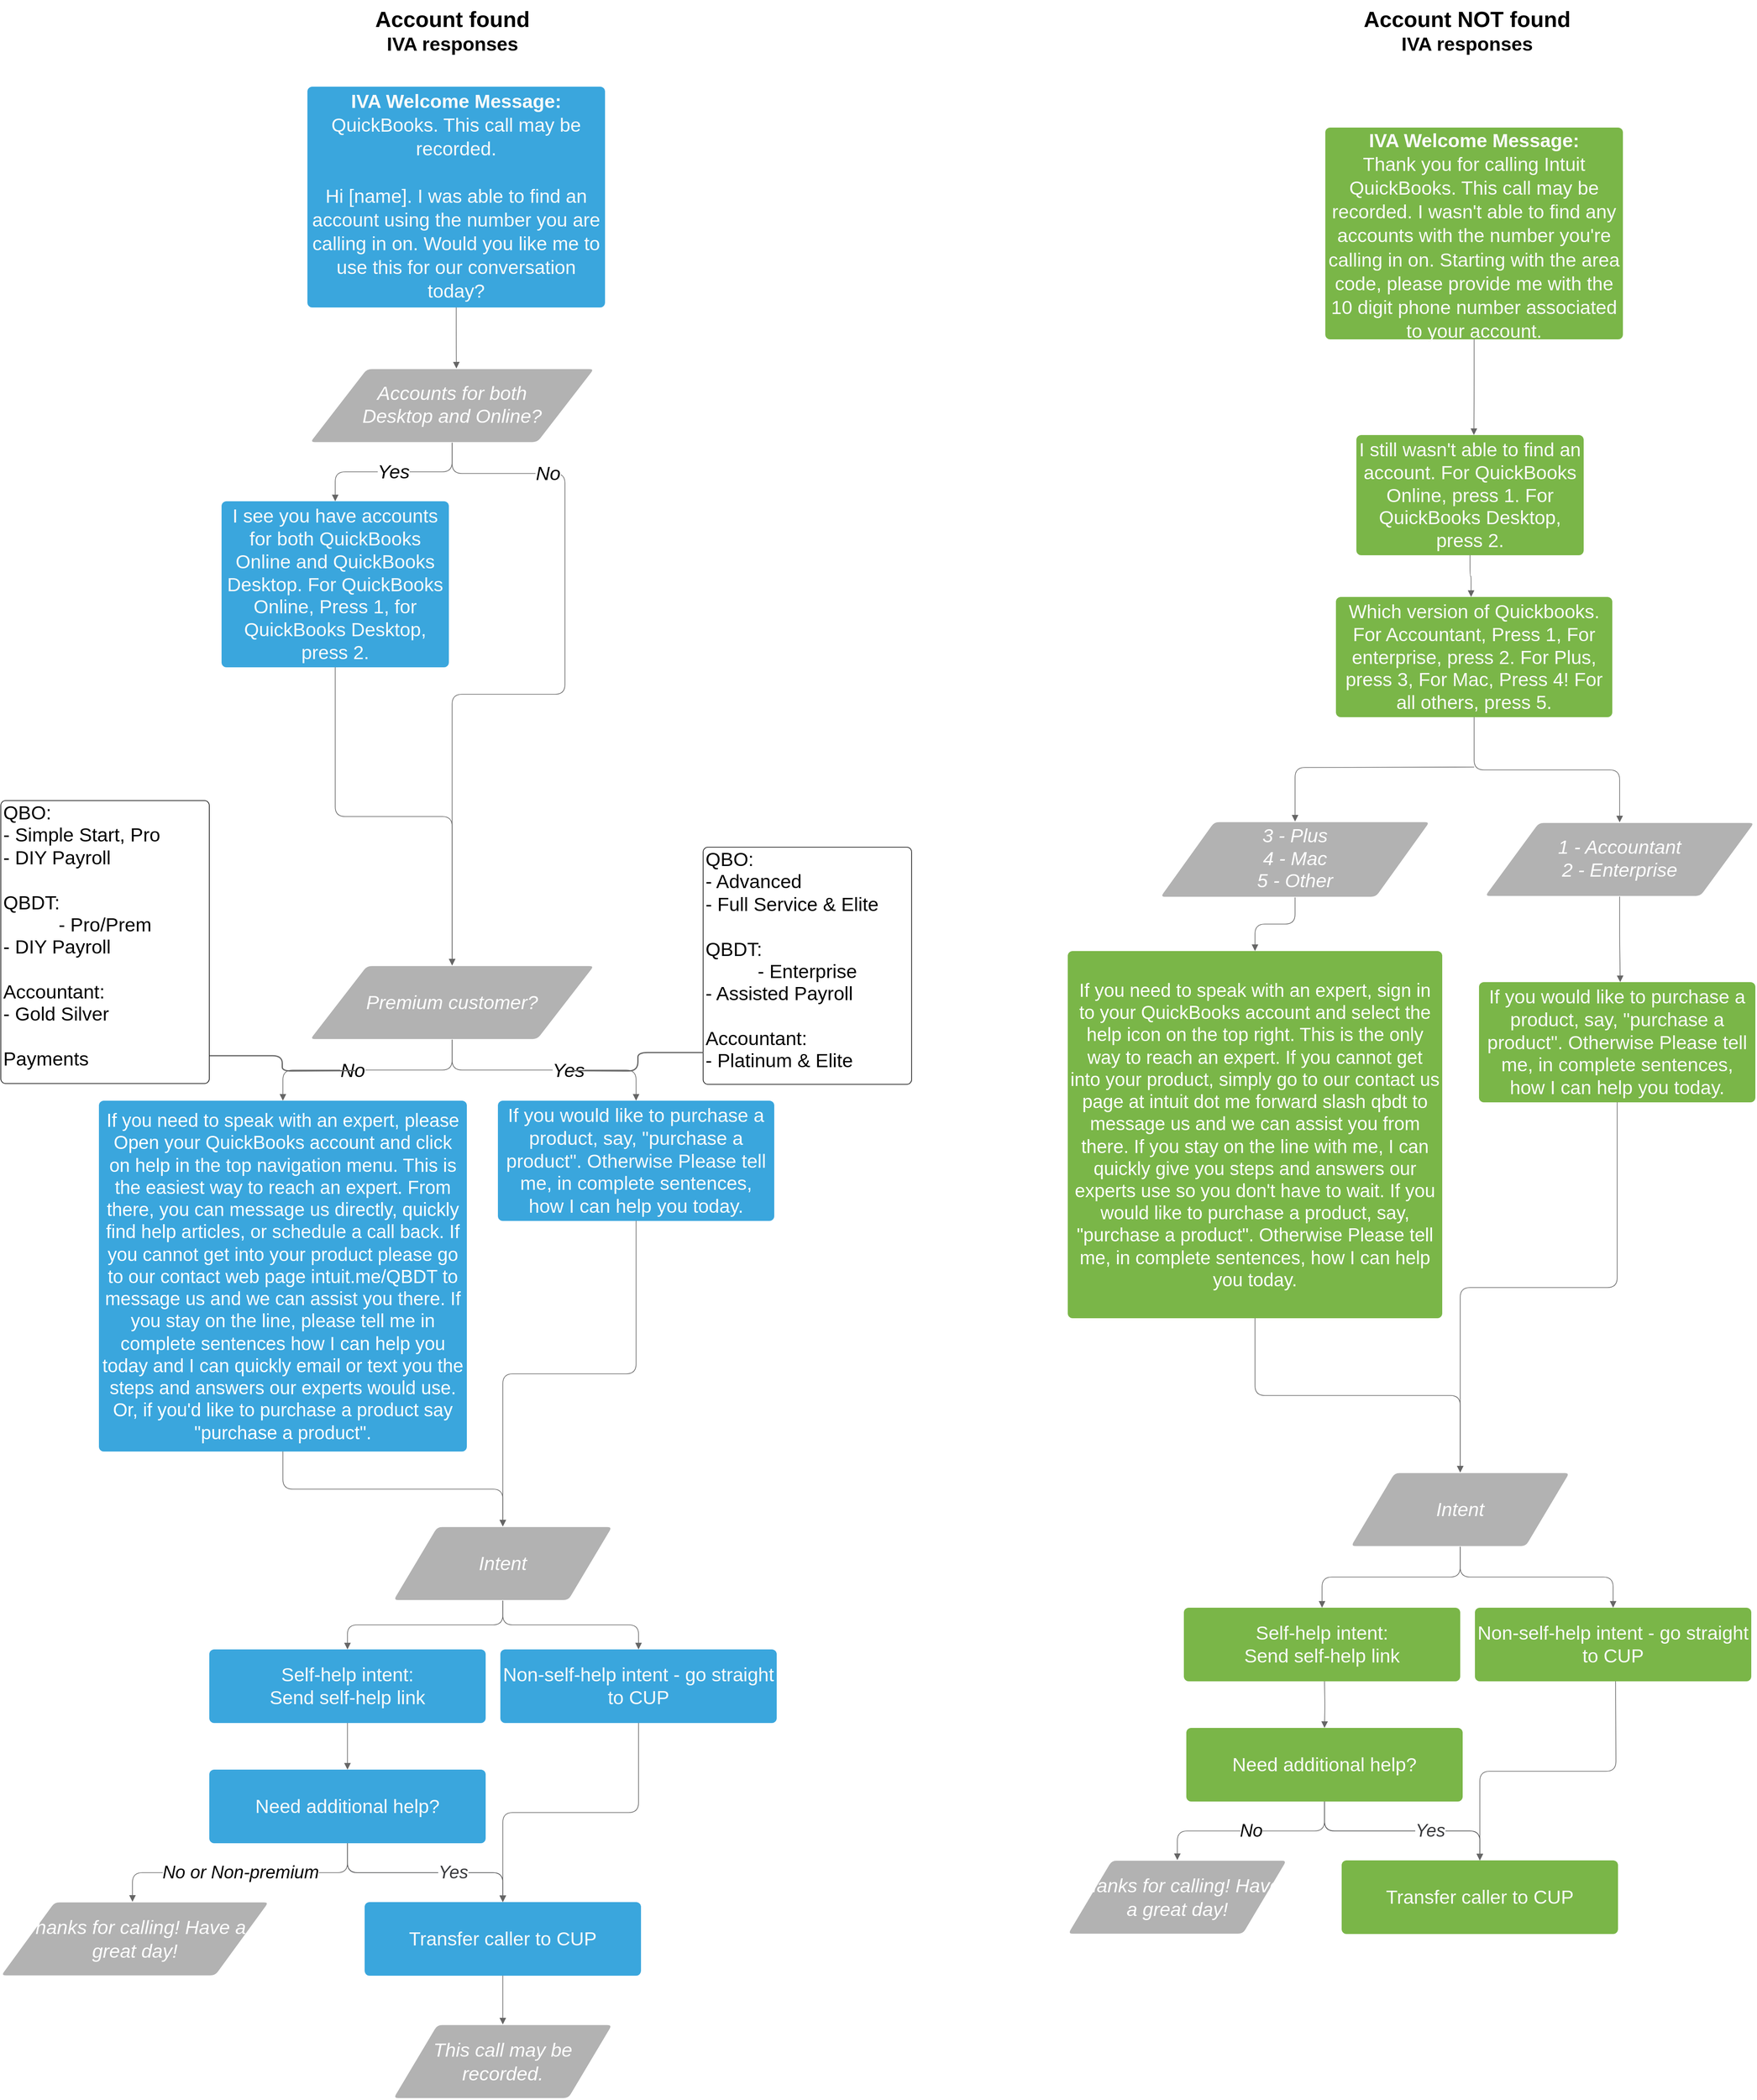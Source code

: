 <mxfile version="15.1.4" type="github"><diagram id="nC4PoXaqUU_ZAjyy-VTz" name="Page-1"><mxGraphModel dx="4074" dy="2269" grid="1" gridSize="10" guides="1" tooltips="1" connect="1" arrows="1" fold="1" page="1" pageScale="1" pageWidth="850" pageHeight="1100" math="0" shadow="0"><root><mxCell id="0"/><mxCell id="1" parent="0"/><UserObject label="I see you have accounts for both QuickBooks Online and QuickBooks Desktop. For QuickBooks Online, Press 1, for QuickBooks Desktop, press 2." lucidchartObjectId="_gwotOzvA4Bm" id="5Nj3en-6m7yCeoDkW91v-1"><mxCell style="html=1;overflow=block;blockSpacing=1;whiteSpace=wrap;;whiteSpace=wrap;fontSize=23.3;fontColor=#fafafa;spacing=3.8;strokeOpacity=0;fillOpacity=100;rounded=1;absoluteArcSize=1;arcSize=12;fillColor=#3aa6dd;strokeWidth=0.8;" vertex="1" parent="1"><mxGeometry x="420" y="762" width="278" height="203" as="geometry"/></mxCell></UserObject><UserObject label="&lt;div style=&quot;display: flex; justify-content: center; text-align: center; align-items: baseline; font-size: 0; line-height: 1.25;margin-top: -2px;&quot;&gt;&lt;span&gt;&lt;span style=&quot;font-size:23.3px;color:#fafafa;&quot;&gt; &lt;/span&gt;&lt;span style=&quot;font-size:23.3px;color:#fafafa;font-weight: bold;&quot;&gt;IVA Welcome Message:&lt;/span&gt;&lt;span style=&quot;font-size:23.3px;color:#fafafa;&quot;&gt;&#10;QuickBooks. This call may be recorded. &#10;&#10;Hi [name]. I was able to find an account using the number you are calling in on. Would you like me to use this for our conversation today?&lt;/span&gt;&lt;/span&gt;&lt;/div&gt;" lucidchartObjectId="tE0XsKukfQpD" id="5Nj3en-6m7yCeoDkW91v-2"><mxCell style="html=1;overflow=block;blockSpacing=1;whiteSpace=wrap;;whiteSpace=wrap;fontSize=13;spacing=3.8;strokeOpacity=0;fillOpacity=100;rounded=1;absoluteArcSize=1;arcSize=12;fillColor=#3aa6dd;strokeWidth=0.8;" vertex="1" parent="1"><mxGeometry x="525" y="255" width="364" height="270" as="geometry"/></mxCell></UserObject><UserObject label="If you need to speak with an expert, please Open your QuickBooks account and click on help in the top navigation menu.  This is the easiest way to reach an expert. From there, you can message us directly, quickly find help articles, or schedule a call back.   If you cannot get into your product please go to our contact web page intuit.me/QBDT to message us and we can assist you there.  If you stay on the line, please tell me in complete sentences how I can help you today and I can quickly email or text you the steps and answers our experts would use.  Or, if you'd like to purchase a product say &quot;purchase a product&quot;." lucidchartObjectId="uUgmC6agBV2l" id="5Nj3en-6m7yCeoDkW91v-3"><mxCell style="html=1;overflow=block;blockSpacing=1;whiteSpace=wrap;;whiteSpace=wrap;fontSize=22.7;fontColor=#ffffff;spacing=3.8;strokeOpacity=0;fillOpacity=100;rounded=1;absoluteArcSize=1;arcSize=12;fillColor=#3aa6dd;strokeWidth=0.8;" vertex="1" parent="1"><mxGeometry x="270" y="1495" width="450" height="429" as="geometry"/></mxCell></UserObject><UserObject label="If you would like to purchase a product, say, &quot;purchase a product&quot;. Otherwise Please tell me, in complete sentences, how I can help you today." lucidchartObjectId="vVgmFcfvWiSJ" id="5Nj3en-6m7yCeoDkW91v-4"><mxCell style="html=1;overflow=block;blockSpacing=1;whiteSpace=wrap;;whiteSpace=wrap;fontSize=23.3;fontColor=#fafafa;spacing=3.8;strokeOpacity=0;fillOpacity=100;rounded=1;absoluteArcSize=1;arcSize=12;fillColor=#3aa6dd;strokeWidth=0.8;" vertex="1" parent="1"><mxGeometry x="758" y="1495" width="338" height="147" as="geometry"/></mxCell></UserObject><UserObject label="Premium customer?" lucidchartObjectId="WXgmjwme7yRA" id="5Nj3en-6m7yCeoDkW91v-5"><mxCell style="html=1;overflow=block;blockSpacing=1;whiteSpace=wrap;shape=parallelogram;perimeter=parallelogramPerimeter;anchorPointDirection=0;whiteSpace=wrap;fontSize=23.5;fontColor=#ffffff;fontStyle=2;align=center;spacing=3.8;strokeColor=#ffffff;strokeOpacity=100;fillOpacity=100;rounded=1;absoluteArcSize=1;arcSize=12;fillColor=#b2b2b2;strokeWidth=0.8;" vertex="1" parent="1"><mxGeometry x="528" y="1330" width="348" height="90" as="geometry"/></mxCell></UserObject><UserObject label="&lt;div style=&quot;display: flex; justify-content: center; text-align: center; align-items: baseline; font-size: 0; line-height: 1.25;margin-top: -2px;&quot;&gt;&lt;span&gt;&lt;span style=&quot;font-size:26.8px;color:#000000;font-weight: bold;&quot;&gt;Account found&lt;/span&gt;&lt;span style=&quot;font-size:23.5px;color:#000000;font-weight: bold;&quot;&gt;&#10;&lt;/span&gt;&lt;/span&gt;&lt;/div&gt;&lt;div style=&quot;display: flex; justify-content: center; text-align: center; align-items: baseline; font-size: 0; line-height: 1.25;margin-top: -2px;&quot;&gt;&lt;span&gt;&lt;span style=&quot;font-size:23.5px;color:#000000;font-weight: bold;&quot;&gt;IVA responses&lt;/span&gt;&lt;/span&gt;&lt;/div&gt;" lucidchartObjectId="f5gmKl1oEq_l" id="5Nj3en-6m7yCeoDkW91v-6"><mxCell style="html=1;overflow=block;blockSpacing=1;whiteSpace=wrap;;whiteSpace=wrap;fontSize=13;spacing=3.8;strokeOpacity=0;fillOpacity=0;rounded=1;absoluteArcSize=1;arcSize=12;fillColor=#ffffff;strokeWidth=0.8;" vertex="1" parent="1"><mxGeometry x="560" y="150" width="285" height="75" as="geometry"/></mxCell></UserObject><UserObject label="Self-help intent:&#10;Send self-help link" lucidchartObjectId="f6gmqDbdCJxG" id="5Nj3en-6m7yCeoDkW91v-7"><mxCell style="html=1;overflow=block;blockSpacing=1;whiteSpace=wrap;;whiteSpace=wrap;fontSize=23.3;fontColor=#fafafa;spacing=3.8;strokeOpacity=0;fillOpacity=100;rounded=1;absoluteArcSize=1;arcSize=12;fillColor=#3aa6dd;strokeWidth=0.8;" vertex="1" parent="1"><mxGeometry x="405" y="2166" width="338" height="90" as="geometry"/></mxCell></UserObject><UserObject label="Transfer caller to CUP" lucidchartObjectId="56gmxwlIhpcQ" id="5Nj3en-6m7yCeoDkW91v-8"><mxCell style="html=1;overflow=block;blockSpacing=1;whiteSpace=wrap;;whiteSpace=wrap;fontSize=23.3;fontColor=#fafafa;spacing=3.8;strokeOpacity=0;fillOpacity=100;rounded=1;absoluteArcSize=1;arcSize=12;fillColor=#3aa6dd;strokeWidth=0.8;" vertex="1" parent="1"><mxGeometry x="595" y="2475" width="338" height="90" as="geometry"/></mxCell></UserObject><UserObject label="Non-self-help intent - go straight to CUP" lucidchartObjectId="umioTqVO22eO" id="5Nj3en-6m7yCeoDkW91v-9"><mxCell style="html=1;overflow=block;blockSpacing=1;whiteSpace=wrap;;whiteSpace=wrap;fontSize=23.3;fontColor=#fafafa;spacing=3.8;strokeOpacity=0;fillOpacity=100;rounded=1;absoluteArcSize=1;arcSize=12;fillColor=#3aa6dd;strokeWidth=0.8;" vertex="1" parent="1"><mxGeometry x="761" y="2166" width="338" height="90" as="geometry"/></mxCell></UserObject><UserObject label="Intent" lucidchartObjectId="7ZnqO7EkwnuM" id="5Nj3en-6m7yCeoDkW91v-10"><mxCell style="html=1;overflow=block;blockSpacing=1;whiteSpace=wrap;shape=parallelogram;perimeter=parallelogramPerimeter;anchorPointDirection=0;whiteSpace=wrap;fontSize=23.5;fontColor=#ffffff;fontStyle=2;align=center;spacing=3.8;strokeColor=#ffffff;strokeOpacity=100;fillOpacity=100;rounded=1;absoluteArcSize=1;arcSize=12;fillColor=#b2b2b2;strokeWidth=0.8;" vertex="1" parent="1"><mxGeometry x="630" y="2016" width="268" height="90" as="geometry"/></mxCell></UserObject><UserObject label="" lucidchartObjectId="v0nqH.eTysRu" id="5Nj3en-6m7yCeoDkW91v-11"><mxCell style="html=1;jettySize=18;whiteSpace=wrap;fontSize=13;strokeColor=#666666;strokeOpacity=100;strokeWidth=0.8;rounded=1;arcSize=24;edgeStyle=orthogonalEdgeStyle;startArrow=none;;endArrow=block;endFill=1;;exitX=0.5;exitY=1.004;exitPerimeter=0;entryX=0.5;entryY=0;entryPerimeter=0;" edge="1" parent="1" source="5Nj3en-6m7yCeoDkW91v-10" target="5Nj3en-6m7yCeoDkW91v-9"><mxGeometry width="100" height="100" relative="1" as="geometry"><Array as="points"/></mxGeometry></mxCell></UserObject><UserObject label="" lucidchartObjectId="x0nq8V0qfG.U" id="5Nj3en-6m7yCeoDkW91v-12"><mxCell style="html=1;jettySize=18;whiteSpace=wrap;fontSize=13;strokeColor=#666666;strokeOpacity=100;strokeWidth=0.8;rounded=1;arcSize=24;edgeStyle=orthogonalEdgeStyle;startArrow=none;;endArrow=block;endFill=1;;exitX=0.5;exitY=1.004;exitPerimeter=0;entryX=0.5;entryY=0;entryPerimeter=0;" edge="1" parent="1" source="5Nj3en-6m7yCeoDkW91v-10" target="5Nj3en-6m7yCeoDkW91v-7"><mxGeometry width="100" height="100" relative="1" as="geometry"><Array as="points"/></mxGeometry></mxCell></UserObject><UserObject label="" lucidchartObjectId="A0nqHmA1HFVR" id="5Nj3en-6m7yCeoDkW91v-13"><mxCell style="html=1;jettySize=18;whiteSpace=wrap;fontSize=13;strokeColor=#666666;strokeOpacity=100;strokeWidth=0.8;rounded=1;arcSize=24;edgeStyle=orthogonalEdgeStyle;startArrow=none;;endArrow=block;endFill=1;;exitX=0.5;exitY=1;exitPerimeter=0;entryX=0.5;entryY=-0.004;entryPerimeter=0;" edge="1" parent="1" source="5Nj3en-6m7yCeoDkW91v-3" target="5Nj3en-6m7yCeoDkW91v-10"><mxGeometry width="100" height="100" relative="1" as="geometry"><Array as="points"/></mxGeometry></mxCell></UserObject><UserObject label="" lucidchartObjectId="D0nqiylTvPxf" id="5Nj3en-6m7yCeoDkW91v-14"><mxCell style="html=1;jettySize=18;whiteSpace=wrap;fontSize=13;strokeColor=#666666;strokeOpacity=100;strokeWidth=0.8;rounded=1;arcSize=24;edgeStyle=orthogonalEdgeStyle;startArrow=none;;endArrow=block;endFill=1;;exitX=0.5;exitY=1;exitPerimeter=0;entryX=0.5;entryY=-0.004;entryPerimeter=0;" edge="1" parent="1" source="5Nj3en-6m7yCeoDkW91v-4" target="5Nj3en-6m7yCeoDkW91v-10"><mxGeometry width="100" height="100" relative="1" as="geometry"><Array as="points"/></mxGeometry></mxCell></UserObject><UserObject label="" lucidchartObjectId="-3nqYuQQGOH2" id="5Nj3en-6m7yCeoDkW91v-15"><mxCell style="html=1;jettySize=18;whiteSpace=wrap;fontSize=13;strokeColor=#666666;strokeOpacity=100;strokeWidth=0.8;rounded=1;arcSize=24;edgeStyle=orthogonalEdgeStyle;startArrow=none;;endArrow=block;endFill=1;;exitX=0.5;exitY=1.004;exitPerimeter=0;entryX=0.5;entryY=0;entryPerimeter=0;" edge="1" parent="1" source="5Nj3en-6m7yCeoDkW91v-5" target="5Nj3en-6m7yCeoDkW91v-3"><mxGeometry width="100" height="100" relative="1" as="geometry"><Array as="points"/></mxGeometry></mxCell></UserObject><mxCell id="5Nj3en-6m7yCeoDkW91v-16" value="No" style="text;html=1;resizable=0;labelBackgroundColor=#ffffff;align=center;verticalAlign=middle;fontStyle=2;fontColor=#000000;;fontSize=23.5;" vertex="1" parent="5Nj3en-6m7yCeoDkW91v-15"><mxGeometry x="0.132" relative="1" as="geometry"/></mxCell><UserObject label="" lucidchartObjectId="t4nqihrr~7Lf" id="5Nj3en-6m7yCeoDkW91v-17"><mxCell style="html=1;jettySize=18;whiteSpace=wrap;fontSize=13;strokeColor=#666666;strokeOpacity=100;strokeWidth=0.8;rounded=1;arcSize=24;edgeStyle=orthogonalEdgeStyle;startArrow=none;;endArrow=block;endFill=1;;exitX=0.5;exitY=1.004;exitPerimeter=0;entryX=0.5;entryY=0;entryPerimeter=0;" edge="1" parent="1" source="5Nj3en-6m7yCeoDkW91v-5" target="5Nj3en-6m7yCeoDkW91v-4"><mxGeometry width="100" height="100" relative="1" as="geometry"><Array as="points"/></mxGeometry></mxCell></UserObject><mxCell id="5Nj3en-6m7yCeoDkW91v-18" value="Yes" style="text;html=1;resizable=0;labelBackgroundColor=#ffffff;align=center;verticalAlign=middle;fontStyle=2;fontColor=#000000;;fontSize=23.5;" vertex="1" parent="5Nj3en-6m7yCeoDkW91v-17"><mxGeometry x="0.193" relative="1" as="geometry"/></mxCell><UserObject label="&lt;div style=&quot;display: flex; justify-content: flex-start; text-align: left; align-items: baseline; font-size: 0; line-height: 1.25;margin-top: -2px;&quot;&gt;&lt;span&gt;&lt;span style=&quot;font-size:23.5px;color:#000000;&quot;&gt;QBO:&#10;&lt;/span&gt;&lt;/span&gt;&lt;/div&gt;&lt;div style=&quot;display: flex; justify-content: flex-start; text-align: left; align-items: baseline; font-size: 0; line-height: 1.25;margin-top: -2px;&quot;&gt;&lt;span&gt;&lt;span style=&quot;font-size:23.5px;color:#000000;&quot;&gt;- Advanced&#10;&lt;/span&gt;&lt;/span&gt;&lt;/div&gt;&lt;div style=&quot;display: flex; justify-content: flex-start; text-align: left; align-items: baseline; font-size: 0; line-height: 1.25;margin-top: -2px;&quot;&gt;&lt;span&gt;&lt;span style=&quot;font-size:23.5px;color:#000000;&quot;&gt;- Full Service &amp; Elite&#10;&lt;/span&gt;&lt;/span&gt;&lt;/div&gt;&lt;div style=&quot;display: flex; justify-content: flex-start; text-align: left; align-items: baseline; font-size: 0; line-height: 1.25;margin-top: -2px;&quot;&gt;&lt;span&gt;&lt;span style=&quot;font-size:23.5px;color:#000000;&quot;&gt;&#10;&lt;/span&gt;&lt;/span&gt;&lt;/div&gt;&lt;div style=&quot;display: flex; justify-content: flex-start; text-align: left; align-items: baseline; font-size: 0; line-height: 1.25;margin-top: -2px;&quot;&gt;&lt;span&gt;&lt;span style=&quot;font-size:23.5px;color:#000000;&quot;&gt;QBDT:&#10;&lt;/span&gt;&lt;/span&gt;&lt;/div&gt;&lt;div style=&quot;display: flex; justify-content: center; text-align: center; align-items: baseline; font-size: 0; line-height: 1.25;margin-top: -2px;&quot;&gt;&lt;span&gt;&lt;span style=&quot;font-size:23.5px;color:#000000;&quot;&gt;- Enterprise&#10;&lt;/span&gt;&lt;/span&gt;&lt;/div&gt;&lt;div style=&quot;display: flex; justify-content: flex-start; text-align: left; align-items: baseline; font-size: 0; line-height: 1.25;margin-top: -2px;&quot;&gt;&lt;span&gt;&lt;span style=&quot;font-size:23.5px;color:#000000;&quot;&gt;- Assisted Payroll&#10;&lt;/span&gt;&lt;/span&gt;&lt;/div&gt;&lt;div style=&quot;display: flex; justify-content: flex-start; text-align: left; align-items: baseline; font-size: 0; line-height: 1.25;margin-top: -2px;&quot;&gt;&lt;span&gt;&lt;span style=&quot;font-size:23.5px;color:#000000;&quot;&gt;&#10;&lt;/span&gt;&lt;/span&gt;&lt;/div&gt;&lt;div style=&quot;display: flex; justify-content: flex-start; text-align: left; align-items: baseline; font-size: 0; line-height: 1.25;margin-top: -2px;&quot;&gt;&lt;span&gt;&lt;span style=&quot;font-size:23.5px;color:#000000;&quot;&gt;Accountant:&#10;&lt;/span&gt;&lt;/span&gt;&lt;/div&gt;&lt;div style=&quot;display: flex; justify-content: flex-start; text-align: left; align-items: baseline; font-size: 0; line-height: 1.25;margin-top: -2px;&quot;&gt;&lt;span&gt;&lt;span style=&quot;font-size:23.5px;color:#000000;&quot;&gt;- Platinum &amp; Elite&lt;/span&gt;&lt;/span&gt;&lt;/div&gt;" lucidchartObjectId="O4nqUlXeGvTk" id="5Nj3en-6m7yCeoDkW91v-19"><mxCell style="html=1;overflow=block;blockSpacing=1;whiteSpace=wrap;;whiteSpace=wrap;fontSize=13;spacing=3.8;verticalAlign=top;strokeOpacity=100;fillOpacity=0;rounded=1;absoluteArcSize=1;arcSize=12;fillColor=#ffffff;strokeWidth=0.8;" vertex="1" parent="1"><mxGeometry x="1009" y="1185" width="255" height="290" as="geometry"/></mxCell></UserObject><UserObject label="&lt;div style=&quot;display: flex; justify-content: flex-start; text-align: left; align-items: baseline; font-size: 0; line-height: 1.25;margin-top: -2px;&quot;&gt;&lt;span&gt;&lt;span style=&quot;font-size:23.5px;color:#000000;&quot;&gt;QBO:&#10;&lt;/span&gt;&lt;/span&gt;&lt;/div&gt;&lt;div style=&quot;display: flex; justify-content: flex-start; text-align: left; align-items: baseline; font-size: 0; line-height: 1.25;margin-top: -2px;&quot;&gt;&lt;span&gt;&lt;span style=&quot;font-size:23.5px;color:#000000;&quot;&gt;- Simple Start, Pro&#10;&lt;/span&gt;&lt;/span&gt;&lt;/div&gt;&lt;div style=&quot;display: flex; justify-content: flex-start; text-align: left; align-items: baseline; font-size: 0; line-height: 1.25;margin-top: -2px;&quot;&gt;&lt;span&gt;&lt;span style=&quot;font-size:23.5px;color:#000000;&quot;&gt;- DIY Payroll&#10;&lt;/span&gt;&lt;/span&gt;&lt;/div&gt;&lt;div style=&quot;display: flex; justify-content: flex-start; text-align: left; align-items: baseline; font-size: 0; line-height: 1.25;margin-top: -2px;&quot;&gt;&lt;span&gt;&lt;span style=&quot;font-size:23.5px;color:#000000;&quot;&gt;&#10;&lt;/span&gt;&lt;/span&gt;&lt;/div&gt;&lt;div style=&quot;display: flex; justify-content: flex-start; text-align: left; align-items: baseline; font-size: 0; line-height: 1.25;margin-top: -2px;&quot;&gt;&lt;span&gt;&lt;span style=&quot;font-size:23.5px;color:#000000;&quot;&gt;QBDT:&#10;&lt;/span&gt;&lt;/span&gt;&lt;/div&gt;&lt;div style=&quot;display: flex; justify-content: center; text-align: center; align-items: baseline; font-size: 0; line-height: 1.25;margin-top: -2px;&quot;&gt;&lt;span&gt;&lt;span style=&quot;font-size:23.5px;color:#000000;&quot;&gt;- Pro/Prem&#10;&lt;/span&gt;&lt;/span&gt;&lt;/div&gt;&lt;div style=&quot;display: flex; justify-content: flex-start; text-align: left; align-items: baseline; font-size: 0; line-height: 1.25;margin-top: -2px;&quot;&gt;&lt;span&gt;&lt;span style=&quot;font-size:23.5px;color:#000000;&quot;&gt;- DIY Payroll&#10;&lt;/span&gt;&lt;/span&gt;&lt;/div&gt;&lt;div style=&quot;display: flex; justify-content: flex-start; text-align: left; align-items: baseline; font-size: 0; line-height: 1.25;margin-top: -2px;&quot;&gt;&lt;span&gt;&lt;span style=&quot;font-size:23.5px;color:#000000;&quot;&gt;&#10;&lt;/span&gt;&lt;/span&gt;&lt;/div&gt;&lt;div style=&quot;display: flex; justify-content: flex-start; text-align: left; align-items: baseline; font-size: 0; line-height: 1.25;margin-top: -2px;&quot;&gt;&lt;span&gt;&lt;span style=&quot;font-size:23.5px;color:#000000;&quot;&gt;Accountant:&#10;&lt;/span&gt;&lt;/span&gt;&lt;/div&gt;&lt;div style=&quot;display: flex; justify-content: flex-start; text-align: left; align-items: baseline; font-size: 0; line-height: 1.25;margin-top: -2px;&quot;&gt;&lt;span&gt;&lt;span style=&quot;font-size:23.5px;color:#000000;&quot;&gt;- Gold Silver&#10;&lt;/span&gt;&lt;/span&gt;&lt;/div&gt;&lt;div style=&quot;display: flex; justify-content: flex-start; text-align: left; align-items: baseline; font-size: 0; line-height: 1.25;margin-top: -2px;&quot;&gt;&lt;span&gt;&lt;span style=&quot;font-size:23.5px;color:#000000;&quot;&gt;&#10;&lt;/span&gt;&lt;/span&gt;&lt;/div&gt;&lt;div style=&quot;display: flex; justify-content: flex-start; text-align: left; align-items: baseline; font-size: 0; line-height: 1.25;margin-top: -2px;&quot;&gt;&lt;span&gt;&lt;span style=&quot;font-size:23.5px;color:#000000;&quot;&gt;Payments&lt;/span&gt;&lt;/span&gt;&lt;/div&gt;" lucidchartObjectId="s6nqowSB0dt2" id="5Nj3en-6m7yCeoDkW91v-20"><mxCell style="html=1;overflow=block;blockSpacing=1;whiteSpace=wrap;;whiteSpace=wrap;fontSize=13;spacing=3.8;verticalAlign=top;strokeOpacity=100;fillOpacity=0;rounded=1;absoluteArcSize=1;arcSize=12;fillColor=#ffffff;strokeWidth=0.8;" vertex="1" parent="1"><mxGeometry x="150" y="1128" width="255" height="346" as="geometry"/></mxCell></UserObject><UserObject label="&lt;div style=&quot;display: flex; justify-content: center; text-align: center; align-items: baseline; font-size: 0; line-height: 1.25;margin-top: -2px;&quot;&gt;&lt;span&gt;&lt;span style=&quot;font-size:23.5px;color:#ffffff;font-style: italic;&quot;&gt;Accounts for both &#10;&lt;/span&gt;&lt;/span&gt;&lt;/div&gt;&lt;div style=&quot;display: flex; justify-content: center; text-align: center; align-items: baseline; font-size: 0; line-height: 1.25;margin-top: -2px;&quot;&gt;&lt;span&gt;&lt;span style=&quot;font-size:23.5px;color:#ffffff;font-style: italic;&quot;&gt;Desktop and Online?&lt;/span&gt;&lt;/span&gt;&lt;/div&gt;" lucidchartObjectId="JMoqR-7akyVI" id="5Nj3en-6m7yCeoDkW91v-21"><mxCell style="html=1;overflow=block;blockSpacing=1;whiteSpace=wrap;shape=parallelogram;perimeter=parallelogramPerimeter;anchorPointDirection=0;whiteSpace=wrap;fontSize=13;spacing=3.8;strokeColor=#ffffff;strokeOpacity=100;fillOpacity=100;rounded=1;absoluteArcSize=1;arcSize=12;fillColor=#b2b2b2;strokeWidth=0.8;" vertex="1" parent="1"><mxGeometry x="528" y="600" width="348" height="90" as="geometry"/></mxCell></UserObject><UserObject label="" lucidchartObjectId="KNoqcF-lt_Ma" id="5Nj3en-6m7yCeoDkW91v-22"><mxCell style="html=1;jettySize=18;whiteSpace=wrap;fontSize=13;strokeColor=#666666;strokeOpacity=100;strokeWidth=0.8;rounded=1;arcSize=24;edgeStyle=orthogonalEdgeStyle;startArrow=none;;endArrow=block;endFill=1;;exitX=0.5;exitY=1;exitPerimeter=0;entryX=0.515;entryY=-0.004;entryPerimeter=0;" edge="1" parent="1" source="5Nj3en-6m7yCeoDkW91v-2" target="5Nj3en-6m7yCeoDkW91v-21"><mxGeometry width="100" height="100" relative="1" as="geometry"><Array as="points"/></mxGeometry></mxCell></UserObject><UserObject label="" lucidchartObjectId="WNoq7LTQLZI." id="5Nj3en-6m7yCeoDkW91v-23"><mxCell style="html=1;jettySize=18;whiteSpace=wrap;fontSize=13;strokeColor=#666666;strokeOpacity=100;strokeWidth=0.8;rounded=1;arcSize=24;edgeStyle=orthogonalEdgeStyle;startArrow=none;;endArrow=block;endFill=1;;exitX=0.5;exitY=1.004;exitPerimeter=0;entryX=0.5;entryY=0;entryPerimeter=0;" edge="1" parent="1" source="5Nj3en-6m7yCeoDkW91v-21" target="5Nj3en-6m7yCeoDkW91v-1"><mxGeometry width="100" height="100" relative="1" as="geometry"><Array as="points"/></mxGeometry></mxCell></UserObject><mxCell id="5Nj3en-6m7yCeoDkW91v-24" value="Yes" style="text;html=1;resizable=0;labelBackgroundColor=#ffffff;align=center;verticalAlign=middle;fontStyle=2;fontColor=#000000;;fontSize=23.5;" vertex="1" parent="5Nj3en-6m7yCeoDkW91v-23"><mxGeometry relative="1" as="geometry"/></mxCell><UserObject label="" lucidchartObjectId="1NoqXWLiadPy" id="5Nj3en-6m7yCeoDkW91v-25"><mxCell style="html=1;jettySize=18;whiteSpace=wrap;fontSize=13;strokeColor=#666666;strokeOpacity=100;strokeWidth=0.8;rounded=1;arcSize=24;edgeStyle=orthogonalEdgeStyle;startArrow=none;;endArrow=block;endFill=1;;exitX=0.5;exitY=1.004;exitPerimeter=0;entryX=0.5;entryY=-0.004;entryPerimeter=0;" edge="1" parent="1" source="5Nj3en-6m7yCeoDkW91v-21" target="5Nj3en-6m7yCeoDkW91v-5"><mxGeometry width="100" height="100" relative="1" as="geometry"><Array as="points"><mxPoint x="702" y="728"/><mxPoint x="840" y="728"/><mxPoint x="840" y="998"/><mxPoint x="702" y="998"/></Array></mxGeometry></mxCell></UserObject><mxCell id="5Nj3en-6m7yCeoDkW91v-26" value="No" style="text;html=1;resizable=0;labelBackgroundColor=#ffffff;align=center;verticalAlign=middle;fontStyle=2;fontColor=#000000;;fontSize=23.5;" vertex="1" parent="5Nj3en-6m7yCeoDkW91v-25"><mxGeometry x="-0.664" relative="1" as="geometry"/></mxCell><UserObject label="" lucidchartObjectId="PQoqNu6MBWFj" id="5Nj3en-6m7yCeoDkW91v-27"><mxCell style="html=1;jettySize=18;whiteSpace=wrap;fontSize=13;strokeColor=#666666;strokeOpacity=100;strokeWidth=1.5;rounded=1;arcSize=24;edgeStyle=orthogonalEdgeStyle;startArrow=none;;endArrow=none;;exitX=1.001;exitY=0.901;exitPerimeter=0;" edge="1" parent="1" source="5Nj3en-6m7yCeoDkW91v-20"><mxGeometry width="100" height="100" relative="1" as="geometry"><Array as="points"/><mxPoint x="583" y="1458" as="targetPoint"/></mxGeometry></mxCell></UserObject><UserObject label="" lucidchartObjectId="5Qoq_XhbdT5-" id="5Nj3en-6m7yCeoDkW91v-28"><mxCell style="html=1;jettySize=18;whiteSpace=wrap;fontSize=13;strokeColor=#666666;strokeOpacity=100;strokeWidth=1.5;rounded=1;arcSize=24;edgeStyle=orthogonalEdgeStyle;startArrow=none;;endArrow=none;;entryX=-0.001;entryY=0.865;entryPerimeter=0;" edge="1" parent="1" target="5Nj3en-6m7yCeoDkW91v-19"><mxGeometry width="100" height="100" relative="1" as="geometry"><Array as="points"/><mxPoint x="848" y="1458" as="sourcePoint"/></mxGeometry></mxCell></UserObject><UserObject label="Need additional help?" lucidchartObjectId="OrJGZjPQ.pPX" id="5Nj3en-6m7yCeoDkW91v-29"><mxCell style="html=1;overflow=block;blockSpacing=1;whiteSpace=wrap;;whiteSpace=wrap;fontSize=23.3;fontColor=#fafafa;spacing=3.8;strokeOpacity=0;fillOpacity=100;rounded=1;absoluteArcSize=1;arcSize=12;fillColor=#3aa6dd;strokeWidth=0.8;" vertex="1" parent="1"><mxGeometry x="405" y="2313" width="338" height="90" as="geometry"/></mxCell></UserObject><UserObject label="" lucidchartObjectId="3rJG25VPvc23" id="5Nj3en-6m7yCeoDkW91v-30"><mxCell style="html=1;jettySize=18;whiteSpace=wrap;fontSize=13;strokeColor=#393a3d;strokeOpacity=100;strokeWidth=0.8;rounded=1;arcSize=24;edgeStyle=orthogonalEdgeStyle;startArrow=none;;endArrow=block;endFill=1;;exitX=0.5;exitY=1;exitPerimeter=0;entryX=0.5;entryY=0;entryPerimeter=0;" edge="1" parent="1" source="5Nj3en-6m7yCeoDkW91v-29" target="5Nj3en-6m7yCeoDkW91v-8"><mxGeometry width="100" height="100" relative="1" as="geometry"><Array as="points"/></mxGeometry></mxCell></UserObject><mxCell id="5Nj3en-6m7yCeoDkW91v-31" value="Yes" style="text;html=1;resizable=0;labelBackgroundColor=#ffffff;align=center;verticalAlign=middle;fontStyle=2;fontColor=#393a3d;;fontSize=21.8;" vertex="1" parent="5Nj3en-6m7yCeoDkW91v-30"><mxGeometry x="0.255" relative="1" as="geometry"/></mxCell><UserObject label="Thanks for calling! Have a great day!" lucidchartObjectId="4rJGU98evLAk" id="5Nj3en-6m7yCeoDkW91v-32"><mxCell style="html=1;overflow=block;blockSpacing=1;whiteSpace=wrap;shape=parallelogram;perimeter=parallelogramPerimeter;anchorPointDirection=0;whiteSpace=wrap;fontSize=23.5;fontColor=#ffffff;fontStyle=2;align=center;spacing=3.8;strokeColor=#ffffff;strokeOpacity=100;fillOpacity=100;rounded=1;absoluteArcSize=1;arcSize=12;fillColor=#b2b2b2;strokeWidth=0.8;" vertex="1" parent="1"><mxGeometry x="150" y="2475" width="328" height="90" as="geometry"/></mxCell></UserObject><UserObject label="" lucidchartObjectId="esJGdmXJj3ob" id="5Nj3en-6m7yCeoDkW91v-33"><mxCell style="html=1;jettySize=18;whiteSpace=wrap;fontSize=13;strokeColor=#666666;strokeOpacity=100;strokeWidth=0.8;rounded=1;arcSize=24;edgeStyle=orthogonalEdgeStyle;startArrow=none;;endArrow=block;endFill=1;;exitX=0.5;exitY=1;exitPerimeter=0;entryX=0.491;entryY=-0.004;entryPerimeter=0;" edge="1" parent="1" source="5Nj3en-6m7yCeoDkW91v-29" target="5Nj3en-6m7yCeoDkW91v-32"><mxGeometry width="100" height="100" relative="1" as="geometry"><Array as="points"/></mxGeometry></mxCell></UserObject><mxCell id="5Nj3en-6m7yCeoDkW91v-34" value=" No or Non-premium" style="text;html=1;resizable=0;labelBackgroundColor=#ffffff;align=center;verticalAlign=middle;fontStyle=2;fontColor=#000000;;fontSize=21.8;" vertex="1" parent="5Nj3en-6m7yCeoDkW91v-33"><mxGeometry relative="1" as="geometry"/></mxCell><UserObject label="" lucidchartObjectId="gsJGBqTpbb0o" id="5Nj3en-6m7yCeoDkW91v-35"><mxCell style="html=1;jettySize=18;whiteSpace=wrap;fontSize=13;strokeColor=#666666;strokeOpacity=100;strokeWidth=0.8;rounded=1;arcSize=24;edgeStyle=orthogonalEdgeStyle;startArrow=none;;endArrow=block;endFill=1;;exitX=0.5;exitY=1;exitPerimeter=0;entryX=0.5;entryY=0;entryPerimeter=0;" edge="1" parent="1" source="5Nj3en-6m7yCeoDkW91v-7" target="5Nj3en-6m7yCeoDkW91v-29"><mxGeometry width="100" height="100" relative="1" as="geometry"><Array as="points"/></mxGeometry></mxCell></UserObject><UserObject label="" lucidchartObjectId="ftJGPFDKs~L5" id="5Nj3en-6m7yCeoDkW91v-36"><mxCell style="html=1;jettySize=18;whiteSpace=wrap;fontSize=13;strokeColor=#666666;strokeOpacity=100;strokeWidth=0.8;rounded=1;arcSize=24;edgeStyle=orthogonalEdgeStyle;startArrow=none;;endArrow=block;endFill=1;;exitX=0.5;exitY=1;exitPerimeter=0;entryX=0.5;entryY=0;entryPerimeter=0;" edge="1" parent="1" source="5Nj3en-6m7yCeoDkW91v-9" target="5Nj3en-6m7yCeoDkW91v-8"><mxGeometry width="100" height="100" relative="1" as="geometry"><Array as="points"/></mxGeometry></mxCell></UserObject><UserObject label="This call may be recorded." lucidchartObjectId="H0RKDj.o_yvJ" id="5Nj3en-6m7yCeoDkW91v-37"><mxCell style="html=1;overflow=block;blockSpacing=1;whiteSpace=wrap;shape=parallelogram;perimeter=parallelogramPerimeter;anchorPointDirection=0;whiteSpace=wrap;fontSize=23.5;fontColor=#ffffff;fontStyle=2;align=center;spacing=3.8;strokeColor=#ffffff;strokeOpacity=100;fillOpacity=100;rounded=1;absoluteArcSize=1;arcSize=12;fillColor=#b2b2b2;strokeWidth=0.8;" vertex="1" parent="1"><mxGeometry x="630" y="2625" width="268" height="90" as="geometry"/></mxCell></UserObject><UserObject label="" lucidchartObjectId="T0RK9vAzjEfc" id="5Nj3en-6m7yCeoDkW91v-38"><mxCell style="html=1;jettySize=18;whiteSpace=wrap;fontSize=13;strokeColor=#666666;strokeOpacity=100;strokeWidth=0.8;rounded=1;arcSize=24;edgeStyle=orthogonalEdgeStyle;startArrow=none;;endArrow=block;endFill=1;;exitX=0.5;exitY=1;exitPerimeter=0;entryX=0.5;entryY=-0.004;entryPerimeter=0;" edge="1" parent="1" source="5Nj3en-6m7yCeoDkW91v-8" target="5Nj3en-6m7yCeoDkW91v-37"><mxGeometry width="100" height="100" relative="1" as="geometry"><Array as="points"/></mxGeometry></mxCell></UserObject><UserObject label="" lucidchartObjectId="-Gvt2oRnwT4z" id="5Nj3en-6m7yCeoDkW91v-39"><mxCell style="html=1;jettySize=18;whiteSpace=wrap;fontSize=13;strokeColor=#666666;strokeOpacity=100;strokeWidth=0.8;rounded=1;arcSize=24;edgeStyle=orthogonalEdgeStyle;startArrow=none;;endArrow=block;endFill=1;;exitX=0.5;exitY=1;exitPerimeter=0;entryX=0.5;entryY=-0.004;entryPerimeter=0;" edge="1" parent="1" source="5Nj3en-6m7yCeoDkW91v-1" target="5Nj3en-6m7yCeoDkW91v-5"><mxGeometry width="100" height="100" relative="1" as="geometry"><Array as="points"/></mxGeometry></mxCell></UserObject><UserObject label="I still wasn't able to find an account. For QuickBooks Online, press 1. For QuickBooks Desktop, press 2." lucidchartObjectId="vpzCwOs0aP1Z" id="5Nj3en-6m7yCeoDkW91v-40"><mxCell style="html=1;overflow=block;blockSpacing=1;whiteSpace=wrap;;whiteSpace=wrap;fontSize=23.3;fontColor=#fafafa;spacing=3.8;strokeOpacity=0;fillOpacity=100;rounded=1;absoluteArcSize=1;arcSize=12;fillColor=#7ab648;strokeWidth=0.8;" vertex="1" parent="1"><mxGeometry x="1808" y="681" width="278" height="147" as="geometry"/></mxCell></UserObject><UserObject label="&lt;div style=&quot;display: flex; justify-content: center; text-align: center; align-items: baseline; font-size: 0; line-height: 1.25;margin-top: -2px;&quot;&gt;&lt;span&gt;&lt;span style=&quot;font-size:23.3px;color:#fafafa;&quot;&gt; &lt;/span&gt;&lt;span style=&quot;font-size:23.3px;color:#fafafa;font-weight: bold;&quot;&gt;IVA Welcome Message:&lt;/span&gt;&lt;span style=&quot;font-size:23.3px;color:#fafafa;&quot;&gt;&#10;Thank you for calling Intuit QuickBooks. This call may be recorded. I wasn't able to find any accounts with the number you're calling in on. Starting with the area code, please provide me with the 10 digit phone number associated to your account.&lt;/span&gt;&lt;/span&gt;&lt;/div&gt;" lucidchartObjectId="vpzCfLo7fsBB" id="5Nj3en-6m7yCeoDkW91v-41"><mxCell style="html=1;overflow=block;blockSpacing=1;whiteSpace=wrap;;whiteSpace=wrap;fontSize=13;spacing=3.8;strokeOpacity=0;fillOpacity=100;rounded=1;absoluteArcSize=1;arcSize=12;fillColor=#7ab648;strokeWidth=0.8;" vertex="1" parent="1"><mxGeometry x="1770" y="305" width="364" height="259" as="geometry"/></mxCell></UserObject><UserObject label="Which version of Quickbooks. For Accountant, Press 1, For enterprise, press 2. For Plus, press 3, For Mac, Press 4! For all others, press 5." lucidchartObjectId="vpzCGJ3VGvCj" id="5Nj3en-6m7yCeoDkW91v-42"><mxCell style="html=1;overflow=block;blockSpacing=1;whiteSpace=wrap;;whiteSpace=wrap;fontSize=23.3;fontColor=#fafafa;spacing=3.8;strokeOpacity=0;fillOpacity=100;rounded=1;absoluteArcSize=1;arcSize=12;fillColor=#7ab648;strokeWidth=0.8;" vertex="1" parent="1"><mxGeometry x="1783" y="879" width="338" height="147" as="geometry"/></mxCell></UserObject><UserObject label="" lucidchartObjectId="vpzCS-7~kY4F" id="5Nj3en-6m7yCeoDkW91v-43"><mxCell style="html=1;jettySize=18;whiteSpace=wrap;fontSize=13;strokeColor=#666666;strokeOpacity=100;strokeWidth=0.8;rounded=1;arcSize=24;edgeStyle=orthogonalEdgeStyle;startArrow=none;;endArrow=block;endFill=1;;exitX=0.5;exitY=1;exitPerimeter=0;entryX=0.489;entryY=0;entryPerimeter=0;" edge="1" parent="1" source="5Nj3en-6m7yCeoDkW91v-40" target="5Nj3en-6m7yCeoDkW91v-42"><mxGeometry width="100" height="100" relative="1" as="geometry"><Array as="points"/></mxGeometry></mxCell></UserObject><UserObject label="If you need to speak with an expert, sign in to your QuickBooks account and select the help icon on the top right. This is the only way to reach an expert. If you cannot get into your product, simply go to our contact us page at intuit dot me forward slash qbdt to message us and we can assist you from there. If you stay on the line with me, I can quickly give you steps and answers our experts use so you don't have to wait. If you would like to purchase a product, say, &quot;purchase a product&quot;. Otherwise Please tell me, in complete sentences, how I can help you today." lucidchartObjectId="vpzCsot1tu4i" id="5Nj3en-6m7yCeoDkW91v-44"><mxCell style="html=1;overflow=block;blockSpacing=1;whiteSpace=wrap;;whiteSpace=wrap;fontSize=22.7;fontColor=#ffffff;spacing=3.8;strokeOpacity=0;fillOpacity=100;rounded=1;absoluteArcSize=1;arcSize=12;fillColor=#7ab648;strokeWidth=0.8;" vertex="1" parent="1"><mxGeometry x="1455" y="1312" width="458" height="449" as="geometry"/></mxCell></UserObject><UserObject label="If you would like to purchase a product, say, &quot;purchase a product&quot;. Otherwise Please tell me, in complete sentences, how I can help you today." lucidchartObjectId="vpzC1Ul3sxP~" id="5Nj3en-6m7yCeoDkW91v-45"><mxCell style="html=1;overflow=block;blockSpacing=1;whiteSpace=wrap;;whiteSpace=wrap;fontSize=23.3;fontColor=#fafafa;spacing=3.8;strokeOpacity=0;fillOpacity=100;rounded=1;absoluteArcSize=1;arcSize=12;fillColor=#7ab648;strokeWidth=0.8;" vertex="1" parent="1"><mxGeometry x="1958" y="1350" width="338" height="147" as="geometry"/></mxCell></UserObject><UserObject label="&lt;div style=&quot;display: flex; justify-content: center; text-align: center; align-items: baseline; font-size: 0; line-height: 1.25;margin-top: -2px;&quot;&gt;&lt;span&gt;&lt;span style=&quot;font-size:23.5px;color:#ffffff;font-style: italic;&quot;&gt;1 - Accountant&#10;&lt;/span&gt;&lt;/span&gt;&lt;/div&gt;&lt;div style=&quot;display: flex; justify-content: center; text-align: center; align-items: baseline; font-size: 0; line-height: 1.25;margin-top: -2px;&quot;&gt;&lt;span&gt;&lt;span style=&quot;font-size:23.5px;color:#ffffff;font-style: italic;&quot;&gt;2 - Enterprise&lt;/span&gt;&lt;/span&gt;&lt;/div&gt;" lucidchartObjectId="vpzCIXjcZuW0" id="5Nj3en-6m7yCeoDkW91v-46"><mxCell style="html=1;overflow=block;blockSpacing=1;whiteSpace=wrap;shape=parallelogram;perimeter=parallelogramPerimeter;anchorPointDirection=0;whiteSpace=wrap;fontSize=13;spacing=3.8;strokeColor=#ffffff;strokeOpacity=100;fillOpacity=100;rounded=1;absoluteArcSize=1;arcSize=12;fillColor=#b2b2b2;strokeWidth=0.8;" vertex="1" parent="1"><mxGeometry x="1965" y="1155" width="330" height="90" as="geometry"/></mxCell></UserObject><UserObject label="" lucidchartObjectId="vpzCJghkHHl5" id="5Nj3en-6m7yCeoDkW91v-47"><mxCell style="html=1;jettySize=18;whiteSpace=wrap;fontSize=13;strokeColor=#666666;strokeOpacity=100;strokeWidth=0.8;rounded=1;arcSize=24;edgeStyle=orthogonalEdgeStyle;startArrow=none;;endArrow=block;endFill=1;;exitX=0.5;exitY=1;exitPerimeter=0;entryX=0.5;entryY=-0.004;entryPerimeter=0;" edge="1" parent="1" source="5Nj3en-6m7yCeoDkW91v-42" target="5Nj3en-6m7yCeoDkW91v-46"><mxGeometry width="100" height="100" relative="1" as="geometry"><Array as="points"/></mxGeometry></mxCell></UserObject><UserObject label="" lucidchartObjectId="vpzCmtW5Cvv-" id="5Nj3en-6m7yCeoDkW91v-48"><mxCell style="html=1;jettySize=18;whiteSpace=wrap;fontSize=13;strokeColor=#666666;strokeOpacity=100;strokeWidth=0.8;rounded=1;arcSize=24;edgeStyle=orthogonalEdgeStyle;startArrow=none;;endArrow=block;endFill=1;;exitX=0.5;exitY=1.004;exitPerimeter=0;entryX=0.511;entryY=0;entryPerimeter=0;" edge="1" parent="1" source="5Nj3en-6m7yCeoDkW91v-46" target="5Nj3en-6m7yCeoDkW91v-45"><mxGeometry width="100" height="100" relative="1" as="geometry"><Array as="points"/></mxGeometry></mxCell></UserObject><UserObject label="&lt;div style=&quot;display: flex; justify-content: center; text-align: center; align-items: baseline; font-size: 0; line-height: 1.25;margin-top: -2px;&quot;&gt;&lt;span&gt;&lt;span style=&quot;font-size:23.5px;color:#ffffff;font-style: italic;&quot;&gt;3 - Plus&#10;&lt;/span&gt;&lt;/span&gt;&lt;/div&gt;&lt;div style=&quot;display: flex; justify-content: center; text-align: center; align-items: baseline; font-size: 0; line-height: 1.25;margin-top: -2px;&quot;&gt;&lt;span&gt;&lt;span style=&quot;font-size:23.5px;color:#ffffff;font-style: italic;&quot;&gt;4 - Mac&#10;&lt;/span&gt;&lt;/span&gt;&lt;/div&gt;&lt;div style=&quot;display: flex; justify-content: center; text-align: center; align-items: baseline; font-size: 0; line-height: 1.25;margin-top: -2px;&quot;&gt;&lt;span&gt;&lt;span style=&quot;font-size:23.5px;color:#ffffff;font-style: italic;&quot;&gt;5 - Other&lt;/span&gt;&lt;/span&gt;&lt;/div&gt;" lucidchartObjectId="vpzCrPs1HXWU" id="5Nj3en-6m7yCeoDkW91v-49"><mxCell style="html=1;overflow=block;blockSpacing=1;whiteSpace=wrap;shape=parallelogram;perimeter=parallelogramPerimeter;anchorPointDirection=0;whiteSpace=wrap;fontSize=13;spacing=3.8;strokeColor=#ffffff;strokeOpacity=100;fillOpacity=100;rounded=1;absoluteArcSize=1;arcSize=12;fillColor=#b2b2b2;strokeWidth=0.8;" vertex="1" parent="1"><mxGeometry x="1568" y="1154" width="330" height="92" as="geometry"/></mxCell></UserObject><UserObject label="" lucidchartObjectId="vpzCO0ITM.vc" id="5Nj3en-6m7yCeoDkW91v-50"><mxCell style="html=1;jettySize=18;whiteSpace=wrap;fontSize=13;strokeColor=#666666;strokeOpacity=100;strokeWidth=0.8;rounded=1;arcSize=24;edgeStyle=orthogonalEdgeStyle;startArrow=none;;endArrow=block;endFill=1;;entryX=0.5;entryY=-0.004;entryPerimeter=0;" edge="1" parent="1" target="5Nj3en-6m7yCeoDkW91v-49"><mxGeometry width="100" height="100" relative="1" as="geometry"><Array as="points"/><mxPoint x="1952" y="1087" as="sourcePoint"/></mxGeometry></mxCell></UserObject><UserObject label="&lt;div style=&quot;display: flex; justify-content: center; text-align: center; align-items: baseline; font-size: 0; line-height: 1.25;margin-top: -2px;&quot;&gt;&lt;span&gt;&lt;span style=&quot;font-size:26.8px;color:#000000;font-weight: bold;&quot;&gt;Account NOT found&lt;/span&gt;&lt;span style=&quot;font-size:23.5px;color:#000000;font-weight: bold;&quot;&gt;&#10;&lt;/span&gt;&lt;/span&gt;&lt;/div&gt;&lt;div style=&quot;display: flex; justify-content: center; text-align: center; align-items: baseline; font-size: 0; line-height: 1.25;margin-top: -2px;&quot;&gt;&lt;span&gt;&lt;span style=&quot;font-size:23.5px;color:#000000;font-weight: bold;&quot;&gt;IVA responses&lt;/span&gt;&lt;/span&gt;&lt;/div&gt;" lucidchartObjectId="vpzCUNzJMOY2" id="5Nj3en-6m7yCeoDkW91v-51"><mxCell style="html=1;overflow=block;blockSpacing=1;whiteSpace=wrap;;whiteSpace=wrap;fontSize=13;spacing=3.8;strokeOpacity=0;fillOpacity=0;rounded=1;absoluteArcSize=1;arcSize=12;fillColor=#ffffff;strokeWidth=0.8;" vertex="1" parent="1"><mxGeometry x="1801" y="150" width="285" height="75" as="geometry"/></mxCell></UserObject><UserObject label="Self-help intent:&#10;Send self-help link" lucidchartObjectId="vpzCT0oA5U2G" id="5Nj3en-6m7yCeoDkW91v-52"><mxCell style="html=1;overflow=block;blockSpacing=1;whiteSpace=wrap;;whiteSpace=wrap;fontSize=23.3;fontColor=#fafafa;spacing=3.8;strokeOpacity=0;fillOpacity=100;rounded=1;absoluteArcSize=1;arcSize=12;fillColor=#7ab648;strokeWidth=0.8;" vertex="1" parent="1"><mxGeometry x="1597" y="2115" width="338" height="90" as="geometry"/></mxCell></UserObject><UserObject label="Non-self-help intent - go straight to CUP" lucidchartObjectId="vpzCX1HaxIQR" id="5Nj3en-6m7yCeoDkW91v-53"><mxCell style="html=1;overflow=block;blockSpacing=1;whiteSpace=wrap;;whiteSpace=wrap;fontSize=23.3;fontColor=#fafafa;spacing=3.8;strokeOpacity=0;fillOpacity=100;rounded=1;absoluteArcSize=1;arcSize=12;fillColor=#7ab648;strokeWidth=0.8;" vertex="1" parent="1"><mxGeometry x="1953" y="2115" width="338" height="90" as="geometry"/></mxCell></UserObject><UserObject label="" lucidchartObjectId="vpzCvZSNcqdh" id="5Nj3en-6m7yCeoDkW91v-54"><mxCell style="html=1;jettySize=18;whiteSpace=wrap;fontSize=13;strokeColor=#666666;strokeOpacity=100;strokeWidth=0.8;rounded=1;arcSize=24;edgeStyle=orthogonalEdgeStyle;startArrow=none;;endArrow=block;endFill=1;;exitX=0.5;exitY=1.004;exitPerimeter=0;entryX=0.5;entryY=0;entryPerimeter=0;" edge="1" parent="1" source="5Nj3en-6m7yCeoDkW91v-49" target="5Nj3en-6m7yCeoDkW91v-44"><mxGeometry width="100" height="100" relative="1" as="geometry"><Array as="points"/></mxGeometry></mxCell></UserObject><UserObject label="" lucidchartObjectId="vpzChxeDelpk" id="5Nj3en-6m7yCeoDkW91v-55"><mxCell style="html=1;jettySize=18;whiteSpace=wrap;fontSize=13;strokeColor=#666666;strokeOpacity=100;strokeWidth=0.8;rounded=1;arcSize=24;edgeStyle=orthogonalEdgeStyle;startArrow=none;;endArrow=block;endFill=1;;exitX=0.5;exitY=1;exitPerimeter=0;entryX=0.517;entryY=0;entryPerimeter=0;" edge="1" parent="1" source="5Nj3en-6m7yCeoDkW91v-41" target="5Nj3en-6m7yCeoDkW91v-40"><mxGeometry width="100" height="100" relative="1" as="geometry"><Array as="points"/></mxGeometry></mxCell></UserObject><UserObject label="Intent" lucidchartObjectId="vpzC0GVc~PrC" id="5Nj3en-6m7yCeoDkW91v-56"><mxCell style="html=1;overflow=block;blockSpacing=1;whiteSpace=wrap;shape=parallelogram;perimeter=parallelogramPerimeter;anchorPointDirection=0;whiteSpace=wrap;fontSize=23.5;fontColor=#ffffff;fontStyle=2;align=center;spacing=3.8;strokeColor=#ffffff;strokeOpacity=100;fillOpacity=100;rounded=1;absoluteArcSize=1;arcSize=12;fillColor=#b2b2b2;strokeWidth=0.8;" vertex="1" parent="1"><mxGeometry x="1801" y="1950" width="268" height="90" as="geometry"/></mxCell></UserObject><UserObject label="" lucidchartObjectId="vpzCiCCZbg1i" id="5Nj3en-6m7yCeoDkW91v-57"><mxCell style="html=1;jettySize=18;whiteSpace=wrap;fontSize=13;strokeColor=#666666;strokeOpacity=100;strokeWidth=0.8;rounded=1;arcSize=24;edgeStyle=orthogonalEdgeStyle;startArrow=none;;endArrow=block;endFill=1;;exitX=0.5;exitY=1;exitPerimeter=0;entryX=0.5;entryY=-0.004;entryPerimeter=0;" edge="1" parent="1" source="5Nj3en-6m7yCeoDkW91v-44" target="5Nj3en-6m7yCeoDkW91v-56"><mxGeometry width="100" height="100" relative="1" as="geometry"><Array as="points"/></mxGeometry></mxCell></UserObject><UserObject label="" lucidchartObjectId="vpzCaaWW4JXg" id="5Nj3en-6m7yCeoDkW91v-58"><mxCell style="html=1;jettySize=18;whiteSpace=wrap;fontSize=13;strokeColor=#666666;strokeOpacity=100;strokeWidth=0.8;rounded=1;arcSize=24;edgeStyle=orthogonalEdgeStyle;startArrow=none;;endArrow=block;endFill=1;;exitX=0.5;exitY=1;exitPerimeter=0;entryX=0.5;entryY=-0.004;entryPerimeter=0;" edge="1" parent="1" source="5Nj3en-6m7yCeoDkW91v-45" target="5Nj3en-6m7yCeoDkW91v-56"><mxGeometry width="100" height="100" relative="1" as="geometry"><Array as="points"/></mxGeometry></mxCell></UserObject><UserObject label="" lucidchartObjectId="vpzCYQY9Xfmk" id="5Nj3en-6m7yCeoDkW91v-59"><mxCell style="html=1;jettySize=18;whiteSpace=wrap;fontSize=13;strokeColor=#666666;strokeOpacity=100;strokeWidth=0.8;rounded=1;arcSize=24;edgeStyle=orthogonalEdgeStyle;startArrow=none;;endArrow=block;endFill=1;;exitX=0.5;exitY=1.004;exitPerimeter=0;entryX=0.5;entryY=0;entryPerimeter=0;" edge="1" parent="1" source="5Nj3en-6m7yCeoDkW91v-56" target="5Nj3en-6m7yCeoDkW91v-52"><mxGeometry width="100" height="100" relative="1" as="geometry"><Array as="points"/></mxGeometry></mxCell></UserObject><UserObject label="" lucidchartObjectId="vpzCvWry45b~" id="5Nj3en-6m7yCeoDkW91v-60"><mxCell style="html=1;jettySize=18;whiteSpace=wrap;fontSize=13;strokeColor=#666666;strokeOpacity=100;strokeWidth=0.8;rounded=1;arcSize=24;edgeStyle=orthogonalEdgeStyle;startArrow=none;;endArrow=block;endFill=1;;exitX=0.5;exitY=1.004;exitPerimeter=0;entryX=0.5;entryY=0;entryPerimeter=0;" edge="1" parent="1" source="5Nj3en-6m7yCeoDkW91v-56" target="5Nj3en-6m7yCeoDkW91v-53"><mxGeometry width="100" height="100" relative="1" as="geometry"><Array as="points"/></mxGeometry></mxCell></UserObject><UserObject label="Transfer caller to CUP" lucidchartObjectId="vpzCxoZ~eC6I" id="5Nj3en-6m7yCeoDkW91v-61"><mxCell style="html=1;overflow=block;blockSpacing=1;whiteSpace=wrap;;whiteSpace=wrap;fontSize=23.3;fontColor=#fafafa;spacing=3.8;strokeOpacity=0;fillOpacity=100;rounded=1;absoluteArcSize=1;arcSize=12;fillColor=#7ab648;strokeWidth=0.8;" vertex="1" parent="1"><mxGeometry x="1790" y="2424" width="338" height="90" as="geometry"/></mxCell></UserObject><UserObject label="Need additional help?" lucidchartObjectId="vpzCdcz5kK6I" id="5Nj3en-6m7yCeoDkW91v-62"><mxCell style="html=1;overflow=block;blockSpacing=1;whiteSpace=wrap;;whiteSpace=wrap;fontSize=23.3;fontColor=#fafafa;spacing=3.8;strokeOpacity=0;fillOpacity=100;rounded=1;absoluteArcSize=1;arcSize=12;fillColor=#7ab648;strokeWidth=0.8;" vertex="1" parent="1"><mxGeometry x="1600" y="2262" width="338" height="90" as="geometry"/></mxCell></UserObject><UserObject label="" lucidchartObjectId="vpzC..~.DfXb" id="5Nj3en-6m7yCeoDkW91v-63"><mxCell style="html=1;jettySize=18;whiteSpace=wrap;fontSize=13;strokeColor=#393a3d;strokeOpacity=100;strokeWidth=0.8;rounded=1;arcSize=24;edgeStyle=orthogonalEdgeStyle;startArrow=none;;endArrow=block;endFill=1;;exitX=0.5;exitY=1;exitPerimeter=0;entryX=0.5;entryY=0;entryPerimeter=0;" edge="1" parent="1" source="5Nj3en-6m7yCeoDkW91v-62" target="5Nj3en-6m7yCeoDkW91v-61"><mxGeometry width="100" height="100" relative="1" as="geometry"><Array as="points"/></mxGeometry></mxCell></UserObject><mxCell id="5Nj3en-6m7yCeoDkW91v-64" value="Yes" style="text;html=1;resizable=0;labelBackgroundColor=#ffffff;align=center;verticalAlign=middle;fontStyle=2;fontColor=#393a3d;;fontSize=21.8;" vertex="1" parent="5Nj3en-6m7yCeoDkW91v-63"><mxGeometry x="0.255" relative="1" as="geometry"/></mxCell><UserObject label="Thanks for calling! Have a great day!" lucidchartObjectId="vpzCtJkFpdGT" id="5Nj3en-6m7yCeoDkW91v-65"><mxCell style="html=1;overflow=block;blockSpacing=1;whiteSpace=wrap;shape=parallelogram;perimeter=parallelogramPerimeter;anchorPointDirection=0;whiteSpace=wrap;fontSize=23.5;fontColor=#ffffff;fontStyle=2;align=center;spacing=3.8;strokeColor=#ffffff;strokeOpacity=100;fillOpacity=100;rounded=1;absoluteArcSize=1;arcSize=12;fillColor=#b2b2b2;strokeWidth=0.8;" vertex="1" parent="1"><mxGeometry x="1455" y="2424" width="268" height="90" as="geometry"/></mxCell></UserObject><UserObject label="" lucidchartObjectId="vpzCp85824kV" id="5Nj3en-6m7yCeoDkW91v-66"><mxCell style="html=1;jettySize=18;whiteSpace=wrap;fontSize=13;strokeColor=#666666;strokeOpacity=100;strokeWidth=0.8;rounded=1;arcSize=24;edgeStyle=orthogonalEdgeStyle;startArrow=none;;endArrow=block;endFill=1;;exitX=0.5;exitY=1;exitPerimeter=0;entryX=0.5;entryY=-0.004;entryPerimeter=0;" edge="1" parent="1" source="5Nj3en-6m7yCeoDkW91v-62" target="5Nj3en-6m7yCeoDkW91v-65"><mxGeometry width="100" height="100" relative="1" as="geometry"><Array as="points"/></mxGeometry></mxCell></UserObject><mxCell id="5Nj3en-6m7yCeoDkW91v-67" value="No" style="text;html=1;resizable=0;labelBackgroundColor=#ffffff;align=center;verticalAlign=middle;fontStyle=2;fontColor=#000000;;fontSize=21.8;" vertex="1" parent="5Nj3en-6m7yCeoDkW91v-66"><mxGeometry relative="1" as="geometry"/></mxCell><UserObject label="" lucidchartObjectId="vpzCwCZ5TlTY" id="5Nj3en-6m7yCeoDkW91v-68"><mxCell style="html=1;jettySize=18;whiteSpace=wrap;fontSize=13;strokeColor=#666666;strokeOpacity=100;strokeWidth=0.8;rounded=1;arcSize=24;edgeStyle=orthogonalEdgeStyle;startArrow=none;;endArrow=block;endFill=1;;entryX=0.5;entryY=0;entryPerimeter=0;" edge="1" parent="1" target="5Nj3en-6m7yCeoDkW91v-62"><mxGeometry width="100" height="100" relative="1" as="geometry"><Array as="points"/><mxPoint x="1769" y="2205" as="sourcePoint"/></mxGeometry></mxCell></UserObject><UserObject label="" lucidchartObjectId="vpzCxsLYTBRP" id="5Nj3en-6m7yCeoDkW91v-69"><mxCell style="html=1;jettySize=18;whiteSpace=wrap;fontSize=13;strokeColor=#666666;strokeOpacity=100;strokeWidth=0.8;rounded=1;arcSize=24;edgeStyle=orthogonalEdgeStyle;startArrow=none;;endArrow=block;endFill=1;;entryX=0.5;entryY=0;entryPerimeter=0;" edge="1" parent="1" target="5Nj3en-6m7yCeoDkW91v-61"><mxGeometry width="100" height="100" relative="1" as="geometry"><Array as="points"/><mxPoint x="2125" y="2205" as="sourcePoint"/></mxGeometry></mxCell></UserObject></root></mxGraphModel></diagram></mxfile>